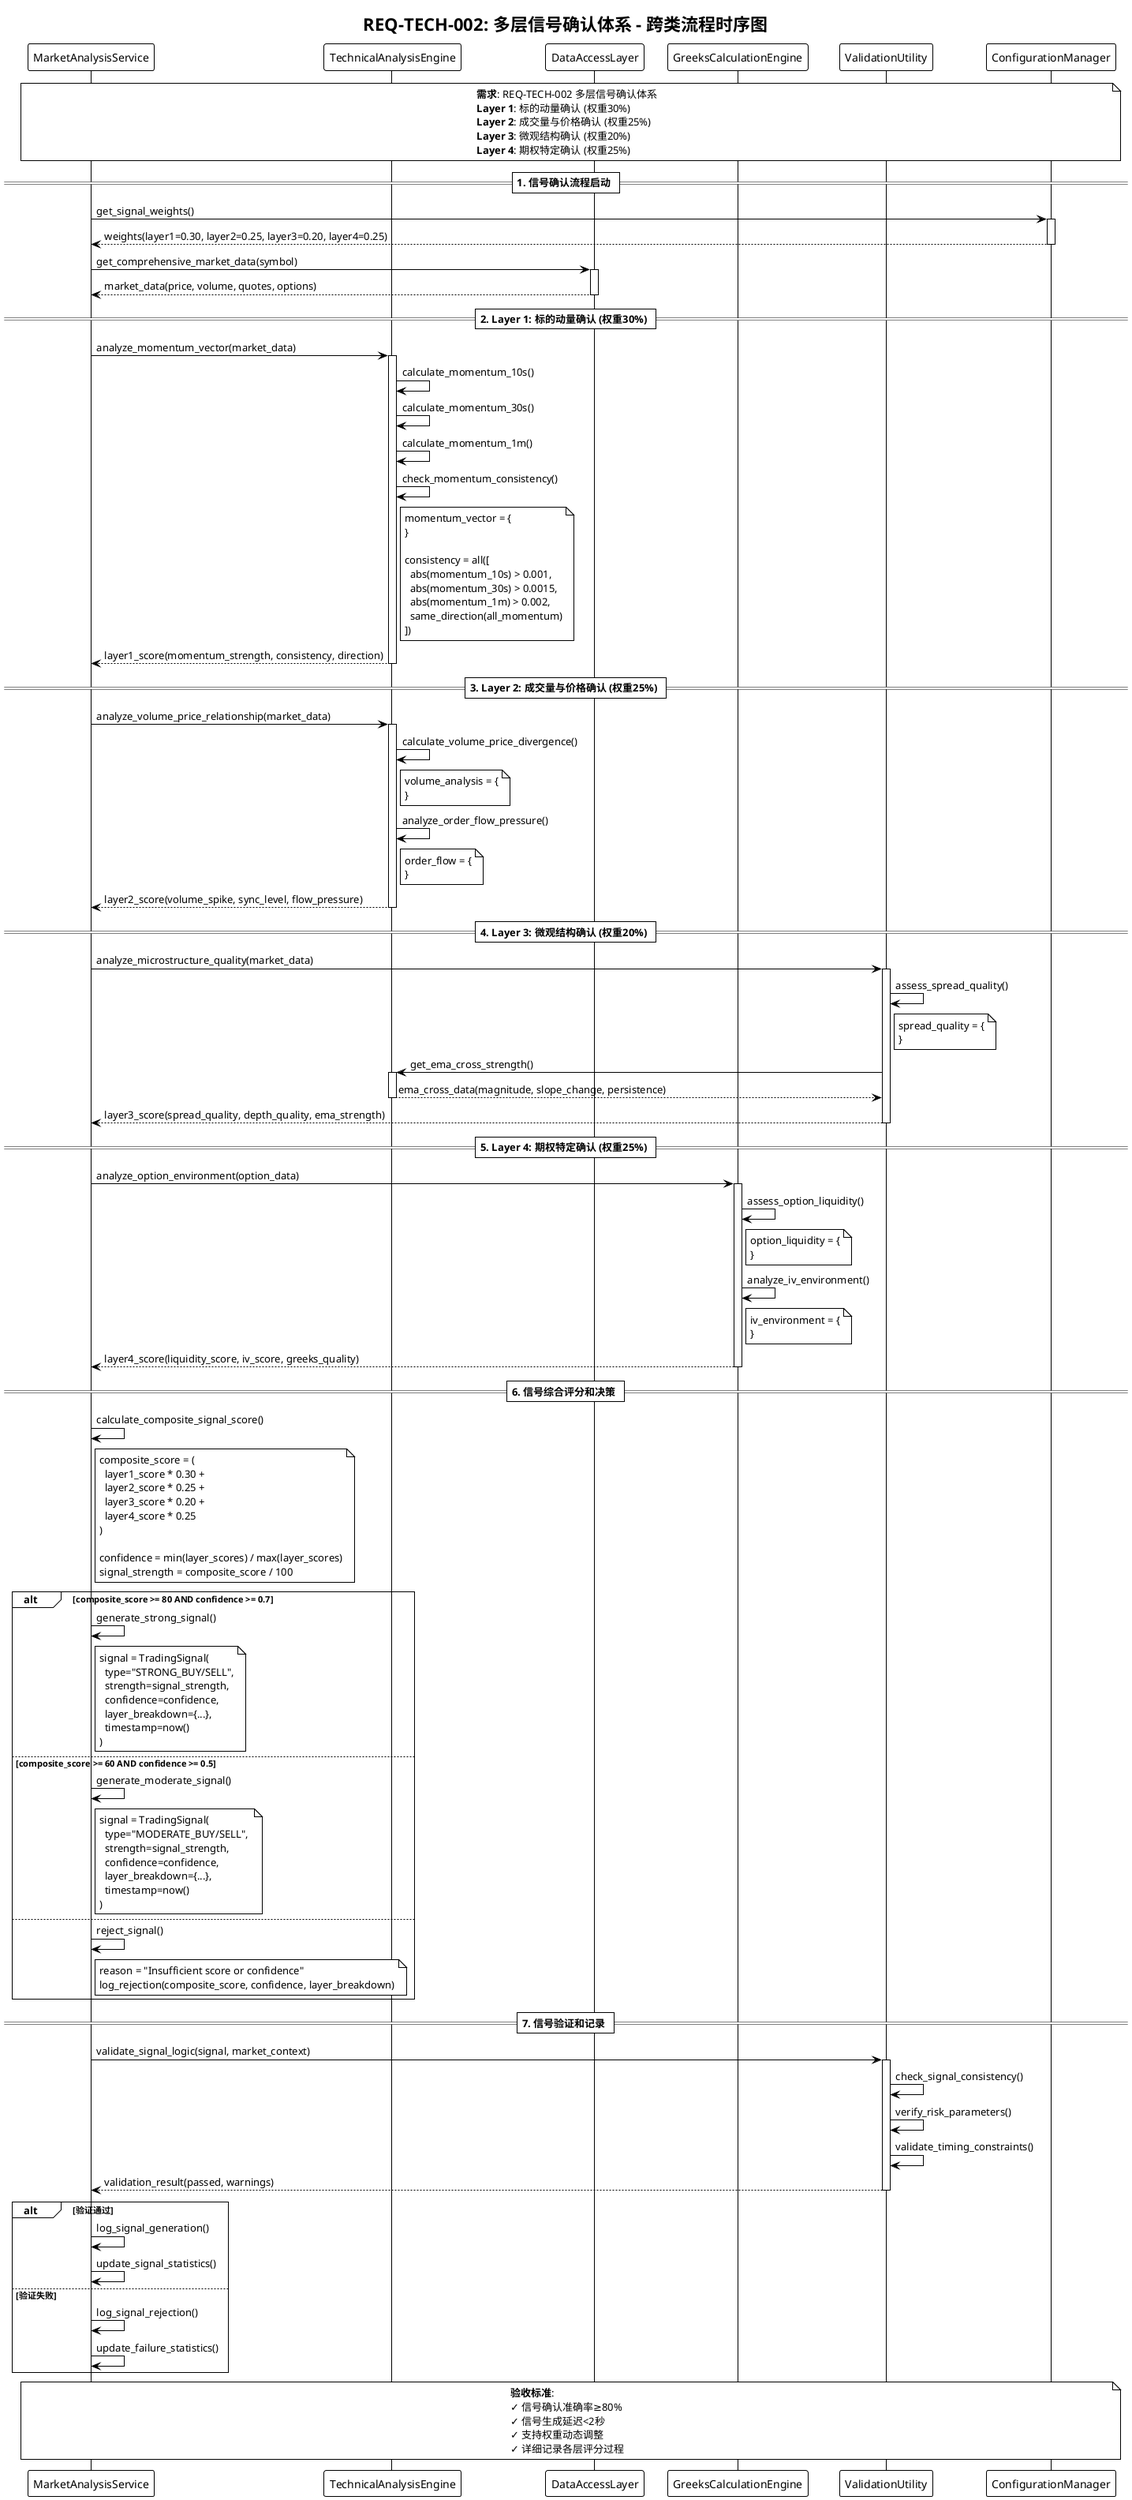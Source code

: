 @startuml REQ-TECH-002 多层信号确认体系流程时序图
!theme plain

title REQ-TECH-002: 多层信号确认体系 - 跨类流程时序图

participant "MarketAnalysisService" as MAS
participant "TechnicalAnalysisEngine" as TAE
participant "DataAccessLayer" as DAL
participant "GreeksCalculationEngine" as GCE
participant "ValidationUtility" as VU
participant "ConfigurationManager" as CM

note over MAS, CM
  **需求**: REQ-TECH-002 多层信号确认体系
  **Layer 1**: 标的动量确认 (权重30%)
  **Layer 2**: 成交量与价格确认 (权重25%)
  **Layer 3**: 微观结构确认 (权重20%)  
  **Layer 4**: 期权特定确认 (权重25%)
end note

== 1. 信号确认流程启动 ==

MAS -> CM: get_signal_weights()
activate CM
CM --> MAS: weights(layer1=0.30, layer2=0.25, layer3=0.20, layer4=0.25)
deactivate CM

MAS -> DAL: get_comprehensive_market_data(symbol)
activate DAL
DAL --> MAS: market_data(price, volume, quotes, options)
deactivate DAL

== 2. Layer 1: 标的动量确认 (权重30%) ==

MAS -> TAE: analyze_momentum_vector(market_data)
activate TAE

TAE -> TAE: calculate_momentum_10s()
TAE -> TAE: calculate_momentum_30s() 
TAE -> TAE: calculate_momentum_1m()

TAE -> TAE: check_momentum_consistency()
note right TAE
  momentum_vector = {
    '10s': (price_now - price_10s) / price_10s,
    '30s': (price_now - price_30s) / price_30s,
    '1m': (price_now - price_1m) / price_1m
  }
  
  consistency = all([
    abs(momentum_10s) > 0.001,
    abs(momentum_30s) > 0.0015, 
    abs(momentum_1m) > 0.002,
    same_direction(all_momentum)
  ])
end note

TAE --> MAS: layer1_score(momentum_strength, consistency, direction)
deactivate TAE

== 3. Layer 2: 成交量与价格确认 (权重25%) ==

MAS -> TAE: analyze_volume_price_relationship(market_data)
activate TAE

TAE -> TAE: calculate_volume_price_divergence()
note right TAE
  volume_analysis = {
    'volume_spike': current_volume / avg_volume_5m > 1.5,
    'price_volume_sync': correlation(price_changes, volume_changes) > 0.6,
    'large_trade_ratio': large_trades_volume / total_volume > 0.3
  }
end note

TAE -> TAE: analyze_order_flow_pressure()
note right TAE
  order_flow = {
    'buy_pressure': aggressive_buys / total_trades > 0.55,
    'sell_pressure': aggressive_sells / total_trades > 0.55
  }
end note

TAE --> MAS: layer2_score(volume_spike, sync_level, flow_pressure)
deactivate TAE

== 4. Layer 3: 微观结构确认 (权重20%) ==

MAS -> VU: analyze_microstructure_quality(market_data)
activate VU

VU -> VU: assess_spread_quality()
note right VU
  spread_quality = {
    'tight_spread': (ask - bid) / mid_price < 0.01,
    'depth_ratio': (bid_size + ask_size) / avg_depth > 0.8,
    'quote_stability': quote_update_frequency < 10/sec
  }
end note

VU -> TAE: get_ema_cross_strength()
activate TAE
TAE --> VU: ema_cross_data(magnitude, slope_change, persistence)
deactivate TAE

VU --> MAS: layer3_score(spread_quality, depth_quality, ema_strength)
deactivate VU

== 5. Layer 4: 期权特定确认 (权重25%) ==

MAS -> GCE: analyze_option_environment(option_data)
activate GCE

GCE -> GCE: assess_option_liquidity()
note right GCE
  option_liquidity = {
    'bid_ask_spread': (option_ask - option_bid) / option_mid < 0.05,
    'volume_threshold': option_volume_1m > 50,
    'oi_threshold': open_interest > 100,
    'quote_frequency': quotes_per_minute > 20
  }
end note

GCE -> GCE: analyze_iv_environment()
note right GCE
  iv_environment = {
    'iv_level': 0.1 < current_iv < 0.8,
    'iv_stability': abs(iv_change_1m) < 0.1,
    'iv_skew_normal': abs(iv_call - iv_put) < 0.05
  }
end note

GCE --> MAS: layer4_score(liquidity_score, iv_score, greeks_quality)
deactivate GCE

== 6. 信号综合评分和决策 ==

MAS -> MAS: calculate_composite_signal_score()
note right MAS
  composite_score = (
    layer1_score * 0.30 +
    layer2_score * 0.25 + 
    layer3_score * 0.20 +
    layer4_score * 0.25
  )
  
  confidence = min(layer_scores) / max(layer_scores)
  signal_strength = composite_score / 100
end note

alt composite_score >= 80 AND confidence >= 0.7
    MAS -> MAS: generate_strong_signal()
    note right MAS
      signal = TradingSignal(
        type="STRONG_BUY/SELL",
        strength=signal_strength,
        confidence=confidence,
        layer_breakdown={...},
        timestamp=now()
      )
    end note
    
else composite_score >= 60 AND confidence >= 0.5
    MAS -> MAS: generate_moderate_signal()
    note right MAS
      signal = TradingSignal(
        type="MODERATE_BUY/SELL", 
        strength=signal_strength,
        confidence=confidence,
        layer_breakdown={...},
        timestamp=now()
      )
    end note
    
else
    MAS -> MAS: reject_signal()
    note right MAS
      reason = "Insufficient score or confidence"
      log_rejection(composite_score, confidence, layer_breakdown)
    end note
end

== 7. 信号验证和记录 ==

MAS -> VU: validate_signal_logic(signal, market_context)
activate VU

VU -> VU: check_signal_consistency()
VU -> VU: verify_risk_parameters()
VU -> VU: validate_timing_constraints()

VU --> MAS: validation_result(passed, warnings)
deactivate VU

alt 验证通过
    MAS -> MAS: log_signal_generation()
    MAS -> MAS: update_signal_statistics()
else 验证失败
    MAS -> MAS: log_signal_rejection()
    MAS -> MAS: update_failure_statistics()
end

note over MAS, CM
  **验收标准**:
  ✓ 信号确认准确率≥80%
  ✓ 信号生成延迟<2秒
  ✓ 支持权重动态调整
  ✓ 详细记录各层评分过程
end note

@enduml
